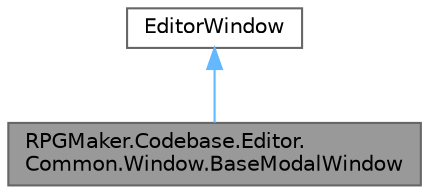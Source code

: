 digraph "RPGMaker.Codebase.Editor.Common.Window.BaseModalWindow"
{
 // LATEX_PDF_SIZE
  bgcolor="transparent";
  edge [fontname=Helvetica,fontsize=10,labelfontname=Helvetica,labelfontsize=10];
  node [fontname=Helvetica,fontsize=10,shape=box,height=0.2,width=0.4];
  Node1 [id="Node000001",label="RPGMaker.Codebase.Editor.\lCommon.Window.BaseModalWindow",height=0.2,width=0.4,color="gray40", fillcolor="grey60", style="filled", fontcolor="black",tooltip="😁 基礎モーダル・ウィンドウ"];
  Node2 -> Node1 [id="edge1_Node000001_Node000002",dir="back",color="steelblue1",style="solid",tooltip=" "];
  Node2 [id="Node000002",label="EditorWindow",height=0.2,width=0.4,color="gray40", fillcolor="white", style="filled",tooltip=" "];
}
